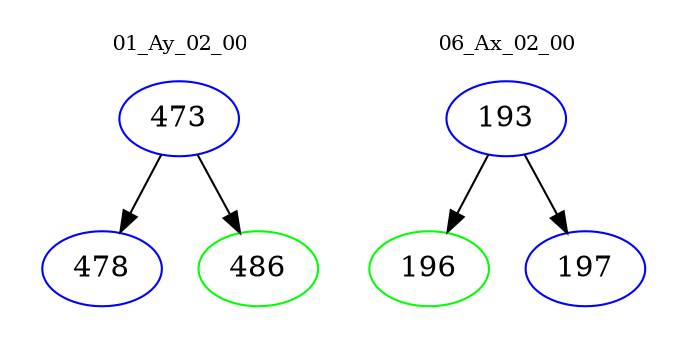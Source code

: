 digraph{
subgraph cluster_0 {
color = white
label = "01_Ay_02_00";
fontsize=10;
T0_473 [label="473", color="blue"]
T0_473 -> T0_478 [color="black"]
T0_478 [label="478", color="blue"]
T0_473 -> T0_486 [color="black"]
T0_486 [label="486", color="green"]
}
subgraph cluster_1 {
color = white
label = "06_Ax_02_00";
fontsize=10;
T1_193 [label="193", color="blue"]
T1_193 -> T1_196 [color="black"]
T1_196 [label="196", color="green"]
T1_193 -> T1_197 [color="black"]
T1_197 [label="197", color="blue"]
}
}
